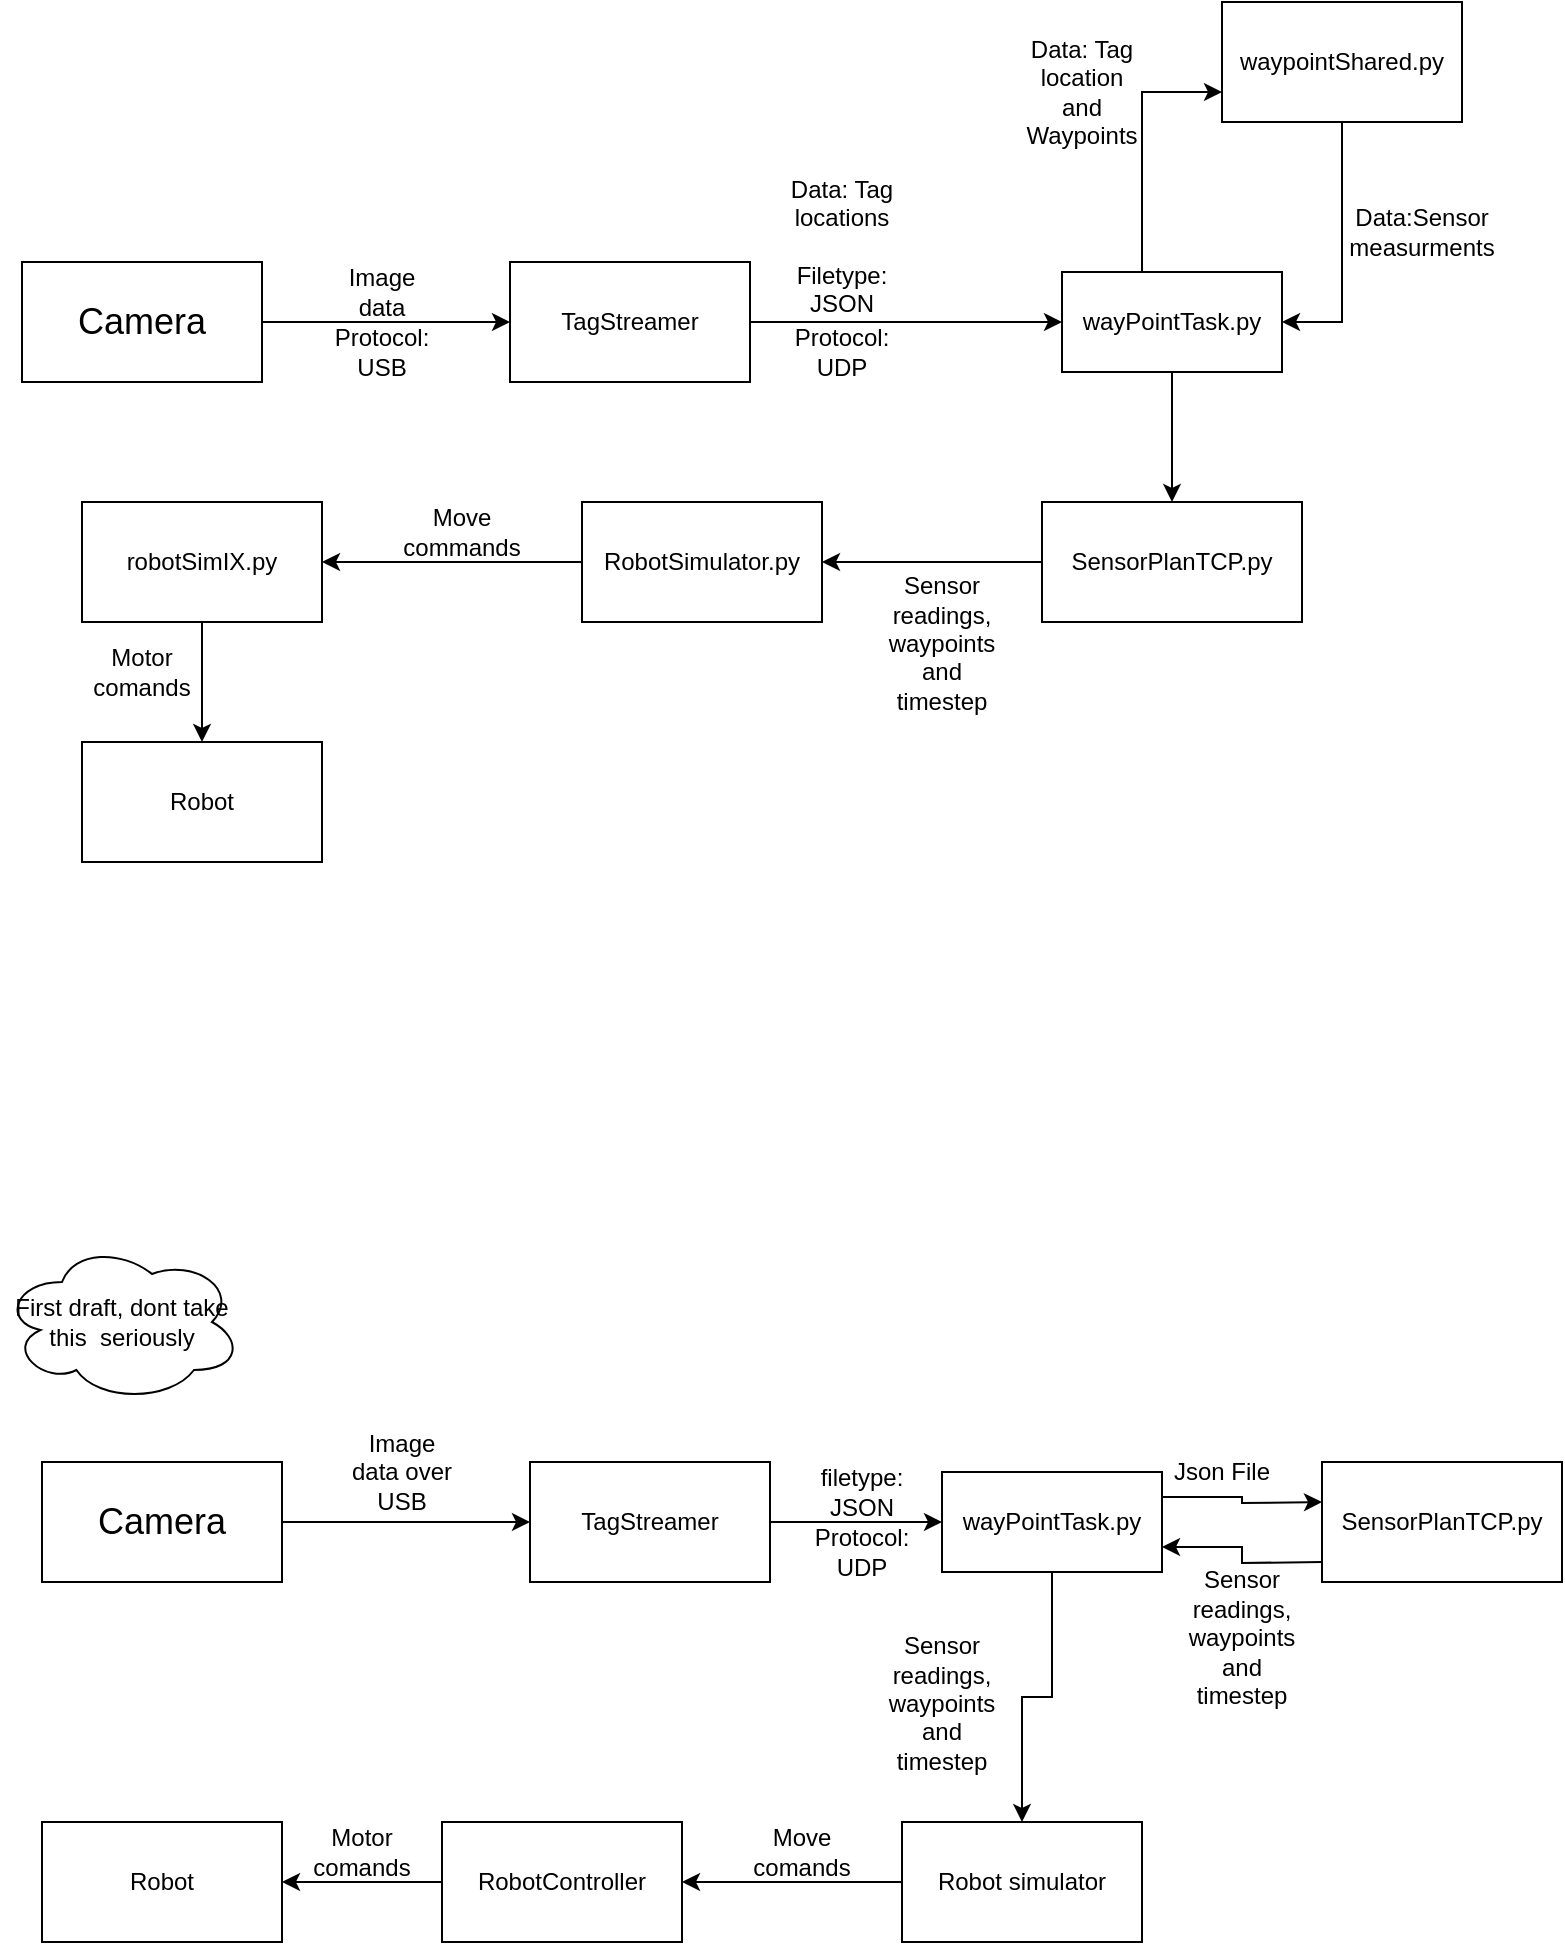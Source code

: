 <mxfile version="21.5.2" type="github">
  <diagram id="C5RBs43oDa-KdzZeNtuy" name="Page-1">
    <mxGraphModel dx="1195" dy="644" grid="1" gridSize="10" guides="1" tooltips="1" connect="1" arrows="1" fold="1" page="1" pageScale="1" pageWidth="827" pageHeight="1169" math="0" shadow="0">
      <root>
        <mxCell id="WIyWlLk6GJQsqaUBKTNV-0" />
        <mxCell id="WIyWlLk6GJQsqaUBKTNV-1" parent="WIyWlLk6GJQsqaUBKTNV-0" />
        <mxCell id="fE6lvDuynH4iJYTWv04c-0" value="&lt;font style=&quot;font-size: 18px;&quot;&gt;Camera&lt;/font&gt;" style="rounded=0;whiteSpace=wrap;html=1;" vertex="1" parent="WIyWlLk6GJQsqaUBKTNV-1">
          <mxGeometry x="60" y="150" width="120" height="60" as="geometry" />
        </mxCell>
        <mxCell id="fE6lvDuynH4iJYTWv04c-6" style="edgeStyle=orthogonalEdgeStyle;rounded=0;orthogonalLoop=1;jettySize=auto;html=1;" edge="1" parent="WIyWlLk6GJQsqaUBKTNV-1" source="fE6lvDuynH4iJYTWv04c-1" target="fE6lvDuynH4iJYTWv04c-5">
          <mxGeometry relative="1" as="geometry" />
        </mxCell>
        <mxCell id="fE6lvDuynH4iJYTWv04c-1" value="TagStreamer" style="rounded=0;whiteSpace=wrap;html=1;" vertex="1" parent="WIyWlLk6GJQsqaUBKTNV-1">
          <mxGeometry x="304" y="150" width="120" height="60" as="geometry" />
        </mxCell>
        <mxCell id="fE6lvDuynH4iJYTWv04c-2" value="" style="endArrow=classic;html=1;rounded=0;entryX=0;entryY=0.5;entryDx=0;entryDy=0;exitX=1;exitY=0.5;exitDx=0;exitDy=0;" edge="1" parent="WIyWlLk6GJQsqaUBKTNV-1" source="fE6lvDuynH4iJYTWv04c-0" target="fE6lvDuynH4iJYTWv04c-1">
          <mxGeometry width="50" height="50" relative="1" as="geometry">
            <mxPoint x="190" y="200" as="sourcePoint" />
            <mxPoint x="240" y="150" as="targetPoint" />
          </mxGeometry>
        </mxCell>
        <mxCell id="fE6lvDuynH4iJYTWv04c-3" value="Image data" style="text;html=1;strokeColor=none;fillColor=none;align=center;verticalAlign=middle;whiteSpace=wrap;rounded=0;" vertex="1" parent="WIyWlLk6GJQsqaUBKTNV-1">
          <mxGeometry x="210" y="150" width="60" height="30" as="geometry" />
        </mxCell>
        <mxCell id="fE6lvDuynH4iJYTWv04c-53" style="edgeStyle=orthogonalEdgeStyle;rounded=0;orthogonalLoop=1;jettySize=auto;html=1;exitX=0.75;exitY=0;exitDx=0;exitDy=0;entryX=0;entryY=0.75;entryDx=0;entryDy=0;" edge="1" parent="WIyWlLk6GJQsqaUBKTNV-1" source="fE6lvDuynH4iJYTWv04c-5" target="fE6lvDuynH4iJYTWv04c-9">
          <mxGeometry relative="1" as="geometry">
            <Array as="points">
              <mxPoint x="620" y="155" />
              <mxPoint x="620" y="65" />
            </Array>
          </mxGeometry>
        </mxCell>
        <mxCell id="fE6lvDuynH4iJYTWv04c-55" style="edgeStyle=orthogonalEdgeStyle;rounded=0;orthogonalLoop=1;jettySize=auto;html=1;" edge="1" parent="WIyWlLk6GJQsqaUBKTNV-1" source="fE6lvDuynH4iJYTWv04c-5" target="fE6lvDuynH4iJYTWv04c-52">
          <mxGeometry relative="1" as="geometry" />
        </mxCell>
        <mxCell id="fE6lvDuynH4iJYTWv04c-5" value="&lt;div&gt;wayPointTask.py&lt;/div&gt;" style="html=1;whiteSpace=wrap;" vertex="1" parent="WIyWlLk6GJQsqaUBKTNV-1">
          <mxGeometry x="580" y="155" width="110" height="50" as="geometry" />
        </mxCell>
        <mxCell id="fE6lvDuynH4iJYTWv04c-7" value="&lt;div&gt;&lt;br&gt;&lt;/div&gt;&lt;div&gt;Data: Tag locations&lt;/div&gt;&lt;div&gt;&lt;br&gt;&lt;/div&gt;&lt;div&gt;Filetype: JSON&lt;br&gt;&lt;/div&gt;" style="text;html=1;strokeColor=none;fillColor=none;align=center;verticalAlign=middle;whiteSpace=wrap;rounded=0;" vertex="1" parent="WIyWlLk6GJQsqaUBKTNV-1">
          <mxGeometry x="440" y="100" width="60" height="70" as="geometry" />
        </mxCell>
        <mxCell id="fE6lvDuynH4iJYTWv04c-8" value="Protocol: UDP" style="text;html=1;strokeColor=none;fillColor=none;align=center;verticalAlign=middle;whiteSpace=wrap;rounded=0;" vertex="1" parent="WIyWlLk6GJQsqaUBKTNV-1">
          <mxGeometry x="440" y="180" width="60" height="30" as="geometry" />
        </mxCell>
        <mxCell id="fE6lvDuynH4iJYTWv04c-54" style="edgeStyle=orthogonalEdgeStyle;rounded=0;orthogonalLoop=1;jettySize=auto;html=1;entryX=1;entryY=0.5;entryDx=0;entryDy=0;" edge="1" parent="WIyWlLk6GJQsqaUBKTNV-1" source="fE6lvDuynH4iJYTWv04c-9" target="fE6lvDuynH4iJYTWv04c-5">
          <mxGeometry relative="1" as="geometry">
            <Array as="points">
              <mxPoint x="720" y="180" />
            </Array>
          </mxGeometry>
        </mxCell>
        <mxCell id="fE6lvDuynH4iJYTWv04c-9" value="waypointShared.py" style="rounded=0;whiteSpace=wrap;html=1;" vertex="1" parent="WIyWlLk6GJQsqaUBKTNV-1">
          <mxGeometry x="660" y="20" width="120" height="60" as="geometry" />
        </mxCell>
        <mxCell id="fE6lvDuynH4iJYTWv04c-13" value="Data: Tag location and Waypoints" style="text;html=1;strokeColor=none;fillColor=none;align=center;verticalAlign=middle;whiteSpace=wrap;rounded=0;" vertex="1" parent="WIyWlLk6GJQsqaUBKTNV-1">
          <mxGeometry x="560" y="50" width="60" height="30" as="geometry" />
        </mxCell>
        <mxCell id="fE6lvDuynH4iJYTWv04c-14" value="Data:Sensor measurments" style="text;html=1;strokeColor=none;fillColor=none;align=center;verticalAlign=middle;whiteSpace=wrap;rounded=0;" vertex="1" parent="WIyWlLk6GJQsqaUBKTNV-1">
          <mxGeometry x="730" y="120" width="60" height="30" as="geometry" />
        </mxCell>
        <mxCell id="fE6lvDuynH4iJYTWv04c-24" style="edgeStyle=orthogonalEdgeStyle;rounded=0;orthogonalLoop=1;jettySize=auto;html=1;exitX=0;exitY=0.5;exitDx=0;exitDy=0;entryX=1;entryY=0.5;entryDx=0;entryDy=0;" edge="1" parent="WIyWlLk6GJQsqaUBKTNV-1" source="fE6lvDuynH4iJYTWv04c-16" target="fE6lvDuynH4iJYTWv04c-19">
          <mxGeometry relative="1" as="geometry" />
        </mxCell>
        <mxCell id="fE6lvDuynH4iJYTWv04c-16" value="RobotSimulator.py" style="rounded=0;whiteSpace=wrap;html=1;" vertex="1" parent="WIyWlLk6GJQsqaUBKTNV-1">
          <mxGeometry x="340" y="270" width="120" height="60" as="geometry" />
        </mxCell>
        <mxCell id="fE6lvDuynH4iJYTWv04c-18" value="&lt;div&gt;Sensor readings, waypoints and timestep&lt;/div&gt;&lt;div&gt;&lt;br&gt;&lt;br&gt;&lt;/div&gt;" style="text;html=1;strokeColor=none;fillColor=none;align=center;verticalAlign=middle;whiteSpace=wrap;rounded=0;" vertex="1" parent="WIyWlLk6GJQsqaUBKTNV-1">
          <mxGeometry x="490" y="340" width="60" height="30" as="geometry" />
        </mxCell>
        <mxCell id="fE6lvDuynH4iJYTWv04c-61" style="edgeStyle=orthogonalEdgeStyle;rounded=0;orthogonalLoop=1;jettySize=auto;html=1;exitX=0.5;exitY=1;exitDx=0;exitDy=0;" edge="1" parent="WIyWlLk6GJQsqaUBKTNV-1" source="fE6lvDuynH4iJYTWv04c-19" target="fE6lvDuynH4iJYTWv04c-21">
          <mxGeometry relative="1" as="geometry" />
        </mxCell>
        <mxCell id="fE6lvDuynH4iJYTWv04c-19" value="robotSimIX.py" style="rounded=0;whiteSpace=wrap;html=1;" vertex="1" parent="WIyWlLk6GJQsqaUBKTNV-1">
          <mxGeometry x="90" y="270" width="120" height="60" as="geometry" />
        </mxCell>
        <mxCell id="fE6lvDuynH4iJYTWv04c-21" value="Robot" style="rounded=0;whiteSpace=wrap;html=1;" vertex="1" parent="WIyWlLk6GJQsqaUBKTNV-1">
          <mxGeometry x="90" y="390" width="120" height="60" as="geometry" />
        </mxCell>
        <mxCell id="fE6lvDuynH4iJYTWv04c-26" value="Move commands" style="text;html=1;strokeColor=none;fillColor=none;align=center;verticalAlign=middle;whiteSpace=wrap;rounded=0;" vertex="1" parent="WIyWlLk6GJQsqaUBKTNV-1">
          <mxGeometry x="250" y="270" width="60" height="30" as="geometry" />
        </mxCell>
        <mxCell id="fE6lvDuynH4iJYTWv04c-27" value="Motor comands" style="text;html=1;strokeColor=none;fillColor=none;align=center;verticalAlign=middle;whiteSpace=wrap;rounded=0;" vertex="1" parent="WIyWlLk6GJQsqaUBKTNV-1">
          <mxGeometry x="90" y="340" width="60" height="30" as="geometry" />
        </mxCell>
        <mxCell id="fE6lvDuynH4iJYTWv04c-28" value="&lt;font style=&quot;font-size: 18px;&quot;&gt;Camera&lt;/font&gt;" style="rounded=0;whiteSpace=wrap;html=1;" vertex="1" parent="WIyWlLk6GJQsqaUBKTNV-1">
          <mxGeometry x="70" y="750" width="120" height="60" as="geometry" />
        </mxCell>
        <mxCell id="fE6lvDuynH4iJYTWv04c-29" style="edgeStyle=orthogonalEdgeStyle;rounded=0;orthogonalLoop=1;jettySize=auto;html=1;" edge="1" parent="WIyWlLk6GJQsqaUBKTNV-1" source="fE6lvDuynH4iJYTWv04c-30" target="fE6lvDuynH4iJYTWv04c-35">
          <mxGeometry relative="1" as="geometry" />
        </mxCell>
        <mxCell id="fE6lvDuynH4iJYTWv04c-30" value="TagStreamer" style="rounded=0;whiteSpace=wrap;html=1;" vertex="1" parent="WIyWlLk6GJQsqaUBKTNV-1">
          <mxGeometry x="314" y="750" width="120" height="60" as="geometry" />
        </mxCell>
        <mxCell id="fE6lvDuynH4iJYTWv04c-31" value="" style="endArrow=classic;html=1;rounded=0;entryX=0;entryY=0.5;entryDx=0;entryDy=0;exitX=1;exitY=0.5;exitDx=0;exitDy=0;" edge="1" parent="WIyWlLk6GJQsqaUBKTNV-1" source="fE6lvDuynH4iJYTWv04c-28" target="fE6lvDuynH4iJYTWv04c-30">
          <mxGeometry width="50" height="50" relative="1" as="geometry">
            <mxPoint x="200" y="800" as="sourcePoint" />
            <mxPoint x="250" y="750" as="targetPoint" />
          </mxGeometry>
        </mxCell>
        <mxCell id="fE6lvDuynH4iJYTWv04c-32" value="Image data over USB" style="text;html=1;strokeColor=none;fillColor=none;align=center;verticalAlign=middle;whiteSpace=wrap;rounded=0;" vertex="1" parent="WIyWlLk6GJQsqaUBKTNV-1">
          <mxGeometry x="220" y="740" width="60" height="30" as="geometry" />
        </mxCell>
        <mxCell id="fE6lvDuynH4iJYTWv04c-33" style="edgeStyle=orthogonalEdgeStyle;rounded=0;orthogonalLoop=1;jettySize=auto;html=1;exitX=1;exitY=0.25;exitDx=0;exitDy=0;entryX=0;entryY=0.25;entryDx=0;entryDy=0;" edge="1" parent="WIyWlLk6GJQsqaUBKTNV-1" source="fE6lvDuynH4iJYTWv04c-35">
          <mxGeometry relative="1" as="geometry">
            <mxPoint x="710" y="770" as="targetPoint" />
          </mxGeometry>
        </mxCell>
        <mxCell id="fE6lvDuynH4iJYTWv04c-34" style="edgeStyle=orthogonalEdgeStyle;rounded=0;orthogonalLoop=1;jettySize=auto;html=1;entryX=0.5;entryY=0;entryDx=0;entryDy=0;" edge="1" parent="WIyWlLk6GJQsqaUBKTNV-1" source="fE6lvDuynH4iJYTWv04c-35" target="fE6lvDuynH4iJYTWv04c-43">
          <mxGeometry relative="1" as="geometry" />
        </mxCell>
        <mxCell id="fE6lvDuynH4iJYTWv04c-35" value="&lt;div&gt;wayPointTask.py&lt;/div&gt;" style="html=1;whiteSpace=wrap;" vertex="1" parent="WIyWlLk6GJQsqaUBKTNV-1">
          <mxGeometry x="520" y="755" width="110" height="50" as="geometry" />
        </mxCell>
        <mxCell id="fE6lvDuynH4iJYTWv04c-36" value="filetype: JSON" style="text;html=1;strokeColor=none;fillColor=none;align=center;verticalAlign=middle;whiteSpace=wrap;rounded=0;" vertex="1" parent="WIyWlLk6GJQsqaUBKTNV-1">
          <mxGeometry x="450" y="750" width="60" height="30" as="geometry" />
        </mxCell>
        <mxCell id="fE6lvDuynH4iJYTWv04c-37" value="Protocol: UDP" style="text;html=1;strokeColor=none;fillColor=none;align=center;verticalAlign=middle;whiteSpace=wrap;rounded=0;" vertex="1" parent="WIyWlLk6GJQsqaUBKTNV-1">
          <mxGeometry x="450" y="780" width="60" height="30" as="geometry" />
        </mxCell>
        <mxCell id="fE6lvDuynH4iJYTWv04c-38" style="edgeStyle=orthogonalEdgeStyle;rounded=0;orthogonalLoop=1;jettySize=auto;html=1;exitX=0;exitY=0.75;exitDx=0;exitDy=0;entryX=1;entryY=0.75;entryDx=0;entryDy=0;" edge="1" parent="WIyWlLk6GJQsqaUBKTNV-1" target="fE6lvDuynH4iJYTWv04c-35">
          <mxGeometry relative="1" as="geometry">
            <mxPoint x="710" y="800" as="sourcePoint" />
          </mxGeometry>
        </mxCell>
        <mxCell id="fE6lvDuynH4iJYTWv04c-39" value="SensorPlanTCP.py" style="rounded=0;whiteSpace=wrap;html=1;" vertex="1" parent="WIyWlLk6GJQsqaUBKTNV-1">
          <mxGeometry x="710" y="750" width="120" height="60" as="geometry" />
        </mxCell>
        <mxCell id="fE6lvDuynH4iJYTWv04c-40" value="Json File" style="text;html=1;strokeColor=none;fillColor=none;align=center;verticalAlign=middle;whiteSpace=wrap;rounded=0;" vertex="1" parent="WIyWlLk6GJQsqaUBKTNV-1">
          <mxGeometry x="630" y="740" width="60" height="30" as="geometry" />
        </mxCell>
        <mxCell id="fE6lvDuynH4iJYTWv04c-41" value="&lt;div&gt;Sensor readings, waypoints and timestep&lt;/div&gt;&lt;div&gt;&lt;br&gt;&lt;/div&gt;" style="text;html=1;strokeColor=none;fillColor=none;align=center;verticalAlign=middle;whiteSpace=wrap;rounded=0;" vertex="1" parent="WIyWlLk6GJQsqaUBKTNV-1">
          <mxGeometry x="640" y="830" width="60" height="30" as="geometry" />
        </mxCell>
        <mxCell id="fE6lvDuynH4iJYTWv04c-42" style="edgeStyle=orthogonalEdgeStyle;rounded=0;orthogonalLoop=1;jettySize=auto;html=1;exitX=0;exitY=0.5;exitDx=0;exitDy=0;entryX=1;entryY=0.5;entryDx=0;entryDy=0;" edge="1" parent="WIyWlLk6GJQsqaUBKTNV-1" source="fE6lvDuynH4iJYTWv04c-43" target="fE6lvDuynH4iJYTWv04c-46">
          <mxGeometry relative="1" as="geometry" />
        </mxCell>
        <mxCell id="fE6lvDuynH4iJYTWv04c-43" value="Robot simulator" style="rounded=0;whiteSpace=wrap;html=1;" vertex="1" parent="WIyWlLk6GJQsqaUBKTNV-1">
          <mxGeometry x="500" y="930" width="120" height="60" as="geometry" />
        </mxCell>
        <mxCell id="fE6lvDuynH4iJYTWv04c-44" value="&lt;div&gt;Sensor readings, waypoints and timestep&lt;/div&gt;&lt;div&gt;&lt;br&gt;&lt;br&gt;&lt;/div&gt;" style="text;html=1;strokeColor=none;fillColor=none;align=center;verticalAlign=middle;whiteSpace=wrap;rounded=0;" vertex="1" parent="WIyWlLk6GJQsqaUBKTNV-1">
          <mxGeometry x="490" y="870" width="60" height="30" as="geometry" />
        </mxCell>
        <mxCell id="fE6lvDuynH4iJYTWv04c-45" style="edgeStyle=orthogonalEdgeStyle;rounded=0;orthogonalLoop=1;jettySize=auto;html=1;entryX=1;entryY=0.5;entryDx=0;entryDy=0;" edge="1" parent="WIyWlLk6GJQsqaUBKTNV-1" source="fE6lvDuynH4iJYTWv04c-46" target="fE6lvDuynH4iJYTWv04c-47">
          <mxGeometry relative="1" as="geometry" />
        </mxCell>
        <mxCell id="fE6lvDuynH4iJYTWv04c-46" value="RobotController" style="rounded=0;whiteSpace=wrap;html=1;" vertex="1" parent="WIyWlLk6GJQsqaUBKTNV-1">
          <mxGeometry x="270" y="930" width="120" height="60" as="geometry" />
        </mxCell>
        <mxCell id="fE6lvDuynH4iJYTWv04c-47" value="Robot" style="rounded=0;whiteSpace=wrap;html=1;" vertex="1" parent="WIyWlLk6GJQsqaUBKTNV-1">
          <mxGeometry x="70" y="930" width="120" height="60" as="geometry" />
        </mxCell>
        <mxCell id="fE6lvDuynH4iJYTWv04c-48" value="Move comands" style="text;html=1;strokeColor=none;fillColor=none;align=center;verticalAlign=middle;whiteSpace=wrap;rounded=0;" vertex="1" parent="WIyWlLk6GJQsqaUBKTNV-1">
          <mxGeometry x="420" y="930" width="60" height="30" as="geometry" />
        </mxCell>
        <mxCell id="fE6lvDuynH4iJYTWv04c-49" value="Motor comands" style="text;html=1;strokeColor=none;fillColor=none;align=center;verticalAlign=middle;whiteSpace=wrap;rounded=0;" vertex="1" parent="WIyWlLk6GJQsqaUBKTNV-1">
          <mxGeometry x="200" y="930" width="60" height="30" as="geometry" />
        </mxCell>
        <mxCell id="fE6lvDuynH4iJYTWv04c-50" value="First draft, dont take this&amp;nbsp; seriously" style="ellipse;shape=cloud;whiteSpace=wrap;html=1;" vertex="1" parent="WIyWlLk6GJQsqaUBKTNV-1">
          <mxGeometry x="50" y="640" width="120" height="80" as="geometry" />
        </mxCell>
        <mxCell id="fE6lvDuynH4iJYTWv04c-51" value="Protocol: USB" style="text;html=1;strokeColor=none;fillColor=none;align=center;verticalAlign=middle;whiteSpace=wrap;rounded=0;" vertex="1" parent="WIyWlLk6GJQsqaUBKTNV-1">
          <mxGeometry x="210" y="180" width="60" height="30" as="geometry" />
        </mxCell>
        <mxCell id="fE6lvDuynH4iJYTWv04c-57" style="edgeStyle=orthogonalEdgeStyle;rounded=0;orthogonalLoop=1;jettySize=auto;html=1;exitX=0;exitY=0.5;exitDx=0;exitDy=0;entryX=1;entryY=0.5;entryDx=0;entryDy=0;" edge="1" parent="WIyWlLk6GJQsqaUBKTNV-1" source="fE6lvDuynH4iJYTWv04c-52" target="fE6lvDuynH4iJYTWv04c-16">
          <mxGeometry relative="1" as="geometry" />
        </mxCell>
        <mxCell id="fE6lvDuynH4iJYTWv04c-52" value="SensorPlanTCP.py" style="rounded=0;whiteSpace=wrap;html=1;" vertex="1" parent="WIyWlLk6GJQsqaUBKTNV-1">
          <mxGeometry x="570" y="270" width="130" height="60" as="geometry" />
        </mxCell>
      </root>
    </mxGraphModel>
  </diagram>
</mxfile>
